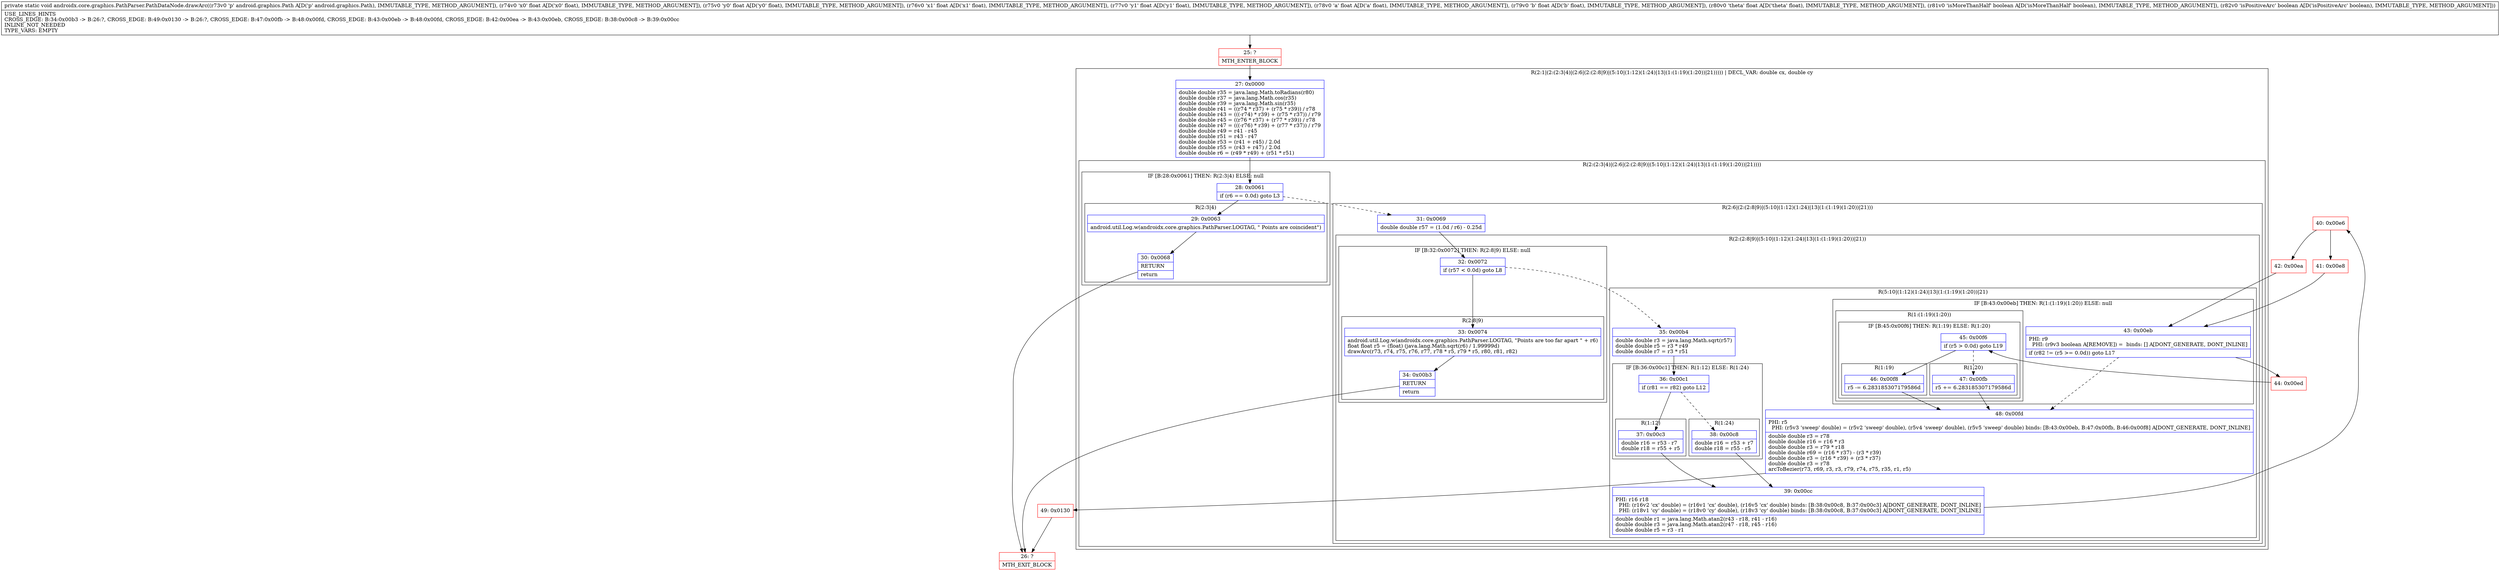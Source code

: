 digraph "CFG forandroidx.core.graphics.PathParser.PathDataNode.drawArc(Landroid\/graphics\/Path;FFFFFFFZZ)V" {
subgraph cluster_Region_747362169 {
label = "R(2:1|(2:(2:3|4)|(2:6|(2:(2:8|9)|(5:10|(1:12)(1:24)|13|(1:(1:19)(1:20))|21))))) | DECL_VAR: double cx, double cy\l";
node [shape=record,color=blue];
Node_27 [shape=record,label="{27\:\ 0x0000|double double r35 = java.lang.Math.toRadians(r80)\ldouble double r37 = java.lang.Math.cos(r35)\ldouble double r39 = java.lang.Math.sin(r35)\ldouble double r41 = ((r74 * r37) + (r75 * r39)) \/ r78\ldouble double r43 = (((\-r74) * r39) + (r75 * r37)) \/ r79\ldouble double r45 = ((r76 * r37) + (r77 * r39)) \/ r78\ldouble double r47 = (((\-r76) * r39) + (r77 * r37)) \/ r79\ldouble double r49 = r41 \- r45\ldouble double r51 = r43 \- r47\ldouble double r53 = (r41 + r45) \/ 2.0d\ldouble double r55 = (r43 + r47) \/ 2.0d\ldouble double r6 = (r49 * r49) + (r51 * r51)\l}"];
subgraph cluster_Region_1766879375 {
label = "R(2:(2:3|4)|(2:6|(2:(2:8|9)|(5:10|(1:12)(1:24)|13|(1:(1:19)(1:20))|21))))";
node [shape=record,color=blue];
subgraph cluster_IfRegion_827240818 {
label = "IF [B:28:0x0061] THEN: R(2:3|4) ELSE: null";
node [shape=record,color=blue];
Node_28 [shape=record,label="{28\:\ 0x0061|if (r6 == 0.0d) goto L3\l}"];
subgraph cluster_Region_109886033 {
label = "R(2:3|4)";
node [shape=record,color=blue];
Node_29 [shape=record,label="{29\:\ 0x0063|android.util.Log.w(androidx.core.graphics.PathParser.LOGTAG, \" Points are coincident\")\l}"];
Node_30 [shape=record,label="{30\:\ 0x0068|RETURN\l|return\l}"];
}
}
subgraph cluster_Region_1933651231 {
label = "R(2:6|(2:(2:8|9)|(5:10|(1:12)(1:24)|13|(1:(1:19)(1:20))|21)))";
node [shape=record,color=blue];
Node_31 [shape=record,label="{31\:\ 0x0069|double double r57 = (1.0d \/ r6) \- 0.25d\l}"];
subgraph cluster_Region_1788461864 {
label = "R(2:(2:8|9)|(5:10|(1:12)(1:24)|13|(1:(1:19)(1:20))|21))";
node [shape=record,color=blue];
subgraph cluster_IfRegion_472405094 {
label = "IF [B:32:0x0072] THEN: R(2:8|9) ELSE: null";
node [shape=record,color=blue];
Node_32 [shape=record,label="{32\:\ 0x0072|if (r57 \< 0.0d) goto L8\l}"];
subgraph cluster_Region_1001411147 {
label = "R(2:8|9)";
node [shape=record,color=blue];
Node_33 [shape=record,label="{33\:\ 0x0074|android.util.Log.w(androidx.core.graphics.PathParser.LOGTAG, \"Points are too far apart \" + r6)\lfloat float r5 = (float) (java.lang.Math.sqrt(r6) \/ 1.99999d)\ldrawArc(r73, r74, r75, r76, r77, r78 * r5, r79 * r5, r80, r81, r82)\l}"];
Node_34 [shape=record,label="{34\:\ 0x00b3|RETURN\l|return\l}"];
}
}
subgraph cluster_Region_1286725507 {
label = "R(5:10|(1:12)(1:24)|13|(1:(1:19)(1:20))|21)";
node [shape=record,color=blue];
Node_35 [shape=record,label="{35\:\ 0x00b4|double double r3 = java.lang.Math.sqrt(r57)\ldouble double r5 = r3 * r49\ldouble double r7 = r3 * r51\l}"];
subgraph cluster_IfRegion_937371111 {
label = "IF [B:36:0x00c1] THEN: R(1:12) ELSE: R(1:24)";
node [shape=record,color=blue];
Node_36 [shape=record,label="{36\:\ 0x00c1|if (r81 == r82) goto L12\l}"];
subgraph cluster_Region_1065285860 {
label = "R(1:12)";
node [shape=record,color=blue];
Node_37 [shape=record,label="{37\:\ 0x00c3|double r16 = r53 \- r7\ldouble r18 = r55 + r5\l}"];
}
subgraph cluster_Region_1124894325 {
label = "R(1:24)";
node [shape=record,color=blue];
Node_38 [shape=record,label="{38\:\ 0x00c8|double r16 = r53 + r7\ldouble r18 = r55 \- r5\l}"];
}
}
Node_39 [shape=record,label="{39\:\ 0x00cc|PHI: r16 r18 \l  PHI: (r16v2 'cx' double) = (r16v1 'cx' double), (r16v5 'cx' double) binds: [B:38:0x00c8, B:37:0x00c3] A[DONT_GENERATE, DONT_INLINE]\l  PHI: (r18v1 'cy' double) = (r18v0 'cy' double), (r18v3 'cy' double) binds: [B:38:0x00c8, B:37:0x00c3] A[DONT_GENERATE, DONT_INLINE]\l|double double r1 = java.lang.Math.atan2(r43 \- r18, r41 \- r16)\ldouble double r3 = java.lang.Math.atan2(r47 \- r18, r45 \- r16)\ldouble double r5 = r3 \- r1\l}"];
subgraph cluster_IfRegion_467761249 {
label = "IF [B:43:0x00eb] THEN: R(1:(1:19)(1:20)) ELSE: null";
node [shape=record,color=blue];
Node_43 [shape=record,label="{43\:\ 0x00eb|PHI: r9 \l  PHI: (r9v3 boolean A[REMOVE]) =  binds: [] A[DONT_GENERATE, DONT_INLINE]\l|if (r82 != (r5 \>= 0.0d)) goto L17\l}"];
subgraph cluster_Region_1575092123 {
label = "R(1:(1:19)(1:20))";
node [shape=record,color=blue];
subgraph cluster_IfRegion_1161073695 {
label = "IF [B:45:0x00f6] THEN: R(1:19) ELSE: R(1:20)";
node [shape=record,color=blue];
Node_45 [shape=record,label="{45\:\ 0x00f6|if (r5 \> 0.0d) goto L19\l}"];
subgraph cluster_Region_586830975 {
label = "R(1:19)";
node [shape=record,color=blue];
Node_46 [shape=record,label="{46\:\ 0x00f8|r5 \-= 6.283185307179586d\l}"];
}
subgraph cluster_Region_1479127984 {
label = "R(1:20)";
node [shape=record,color=blue];
Node_47 [shape=record,label="{47\:\ 0x00fb|r5 += 6.283185307179586d\l}"];
}
}
}
}
Node_48 [shape=record,label="{48\:\ 0x00fd|PHI: r5 \l  PHI: (r5v3 'sweep' double) = (r5v2 'sweep' double), (r5v4 'sweep' double), (r5v5 'sweep' double) binds: [B:43:0x00eb, B:47:0x00fb, B:46:0x00f8] A[DONT_GENERATE, DONT_INLINE]\l|double double r3 = r78\ldouble double r16 = r16 * r3\ldouble double r3 = r79 * r18\ldouble double r69 = (r16 * r37) \- (r3 * r39)\ldouble double r3 = (r16 * r39) + (r3 * r37)\ldouble double r3 = r78\larcToBezier(r73, r69, r3, r3, r79, r74, r75, r35, r1, r5)\l}"];
}
}
}
}
}
Node_25 [shape=record,color=red,label="{25\:\ ?|MTH_ENTER_BLOCK\l}"];
Node_26 [shape=record,color=red,label="{26\:\ ?|MTH_EXIT_BLOCK\l}"];
Node_40 [shape=record,color=red,label="{40\:\ 0x00e6}"];
Node_41 [shape=record,color=red,label="{41\:\ 0x00e8}"];
Node_44 [shape=record,color=red,label="{44\:\ 0x00ed}"];
Node_49 [shape=record,color=red,label="{49\:\ 0x0130}"];
Node_42 [shape=record,color=red,label="{42\:\ 0x00ea}"];
MethodNode[shape=record,label="{private static void androidx.core.graphics.PathParser.PathDataNode.drawArc((r73v0 'p' android.graphics.Path A[D('p' android.graphics.Path), IMMUTABLE_TYPE, METHOD_ARGUMENT]), (r74v0 'x0' float A[D('x0' float), IMMUTABLE_TYPE, METHOD_ARGUMENT]), (r75v0 'y0' float A[D('y0' float), IMMUTABLE_TYPE, METHOD_ARGUMENT]), (r76v0 'x1' float A[D('x1' float), IMMUTABLE_TYPE, METHOD_ARGUMENT]), (r77v0 'y1' float A[D('y1' float), IMMUTABLE_TYPE, METHOD_ARGUMENT]), (r78v0 'a' float A[D('a' float), IMMUTABLE_TYPE, METHOD_ARGUMENT]), (r79v0 'b' float A[D('b' float), IMMUTABLE_TYPE, METHOD_ARGUMENT]), (r80v0 'theta' float A[D('theta' float), IMMUTABLE_TYPE, METHOD_ARGUMENT]), (r81v0 'isMoreThanHalf' boolean A[D('isMoreThanHalf' boolean), IMMUTABLE_TYPE, METHOD_ARGUMENT]), (r82v0 'isPositiveArc' boolean A[D('isPositiveArc' boolean), IMMUTABLE_TYPE, METHOD_ARGUMENT]))  | USE_LINES_HINTS\lCROSS_EDGE: B:34:0x00b3 \-\> B:26:?, CROSS_EDGE: B:49:0x0130 \-\> B:26:?, CROSS_EDGE: B:47:0x00fb \-\> B:48:0x00fd, CROSS_EDGE: B:43:0x00eb \-\> B:48:0x00fd, CROSS_EDGE: B:42:0x00ea \-\> B:43:0x00eb, CROSS_EDGE: B:38:0x00c8 \-\> B:39:0x00cc\lINLINE_NOT_NEEDED\lTYPE_VARS: EMPTY\l}"];
MethodNode -> Node_25;Node_27 -> Node_28;
Node_28 -> Node_29;
Node_28 -> Node_31[style=dashed];
Node_29 -> Node_30;
Node_30 -> Node_26;
Node_31 -> Node_32;
Node_32 -> Node_33;
Node_32 -> Node_35[style=dashed];
Node_33 -> Node_34;
Node_34 -> Node_26;
Node_35 -> Node_36;
Node_36 -> Node_37;
Node_36 -> Node_38[style=dashed];
Node_37 -> Node_39;
Node_38 -> Node_39;
Node_39 -> Node_40;
Node_43 -> Node_44;
Node_43 -> Node_48[style=dashed];
Node_45 -> Node_46;
Node_45 -> Node_47[style=dashed];
Node_46 -> Node_48;
Node_47 -> Node_48;
Node_48 -> Node_49;
Node_25 -> Node_27;
Node_40 -> Node_41;
Node_40 -> Node_42;
Node_41 -> Node_43;
Node_44 -> Node_45;
Node_49 -> Node_26;
Node_42 -> Node_43;
}

